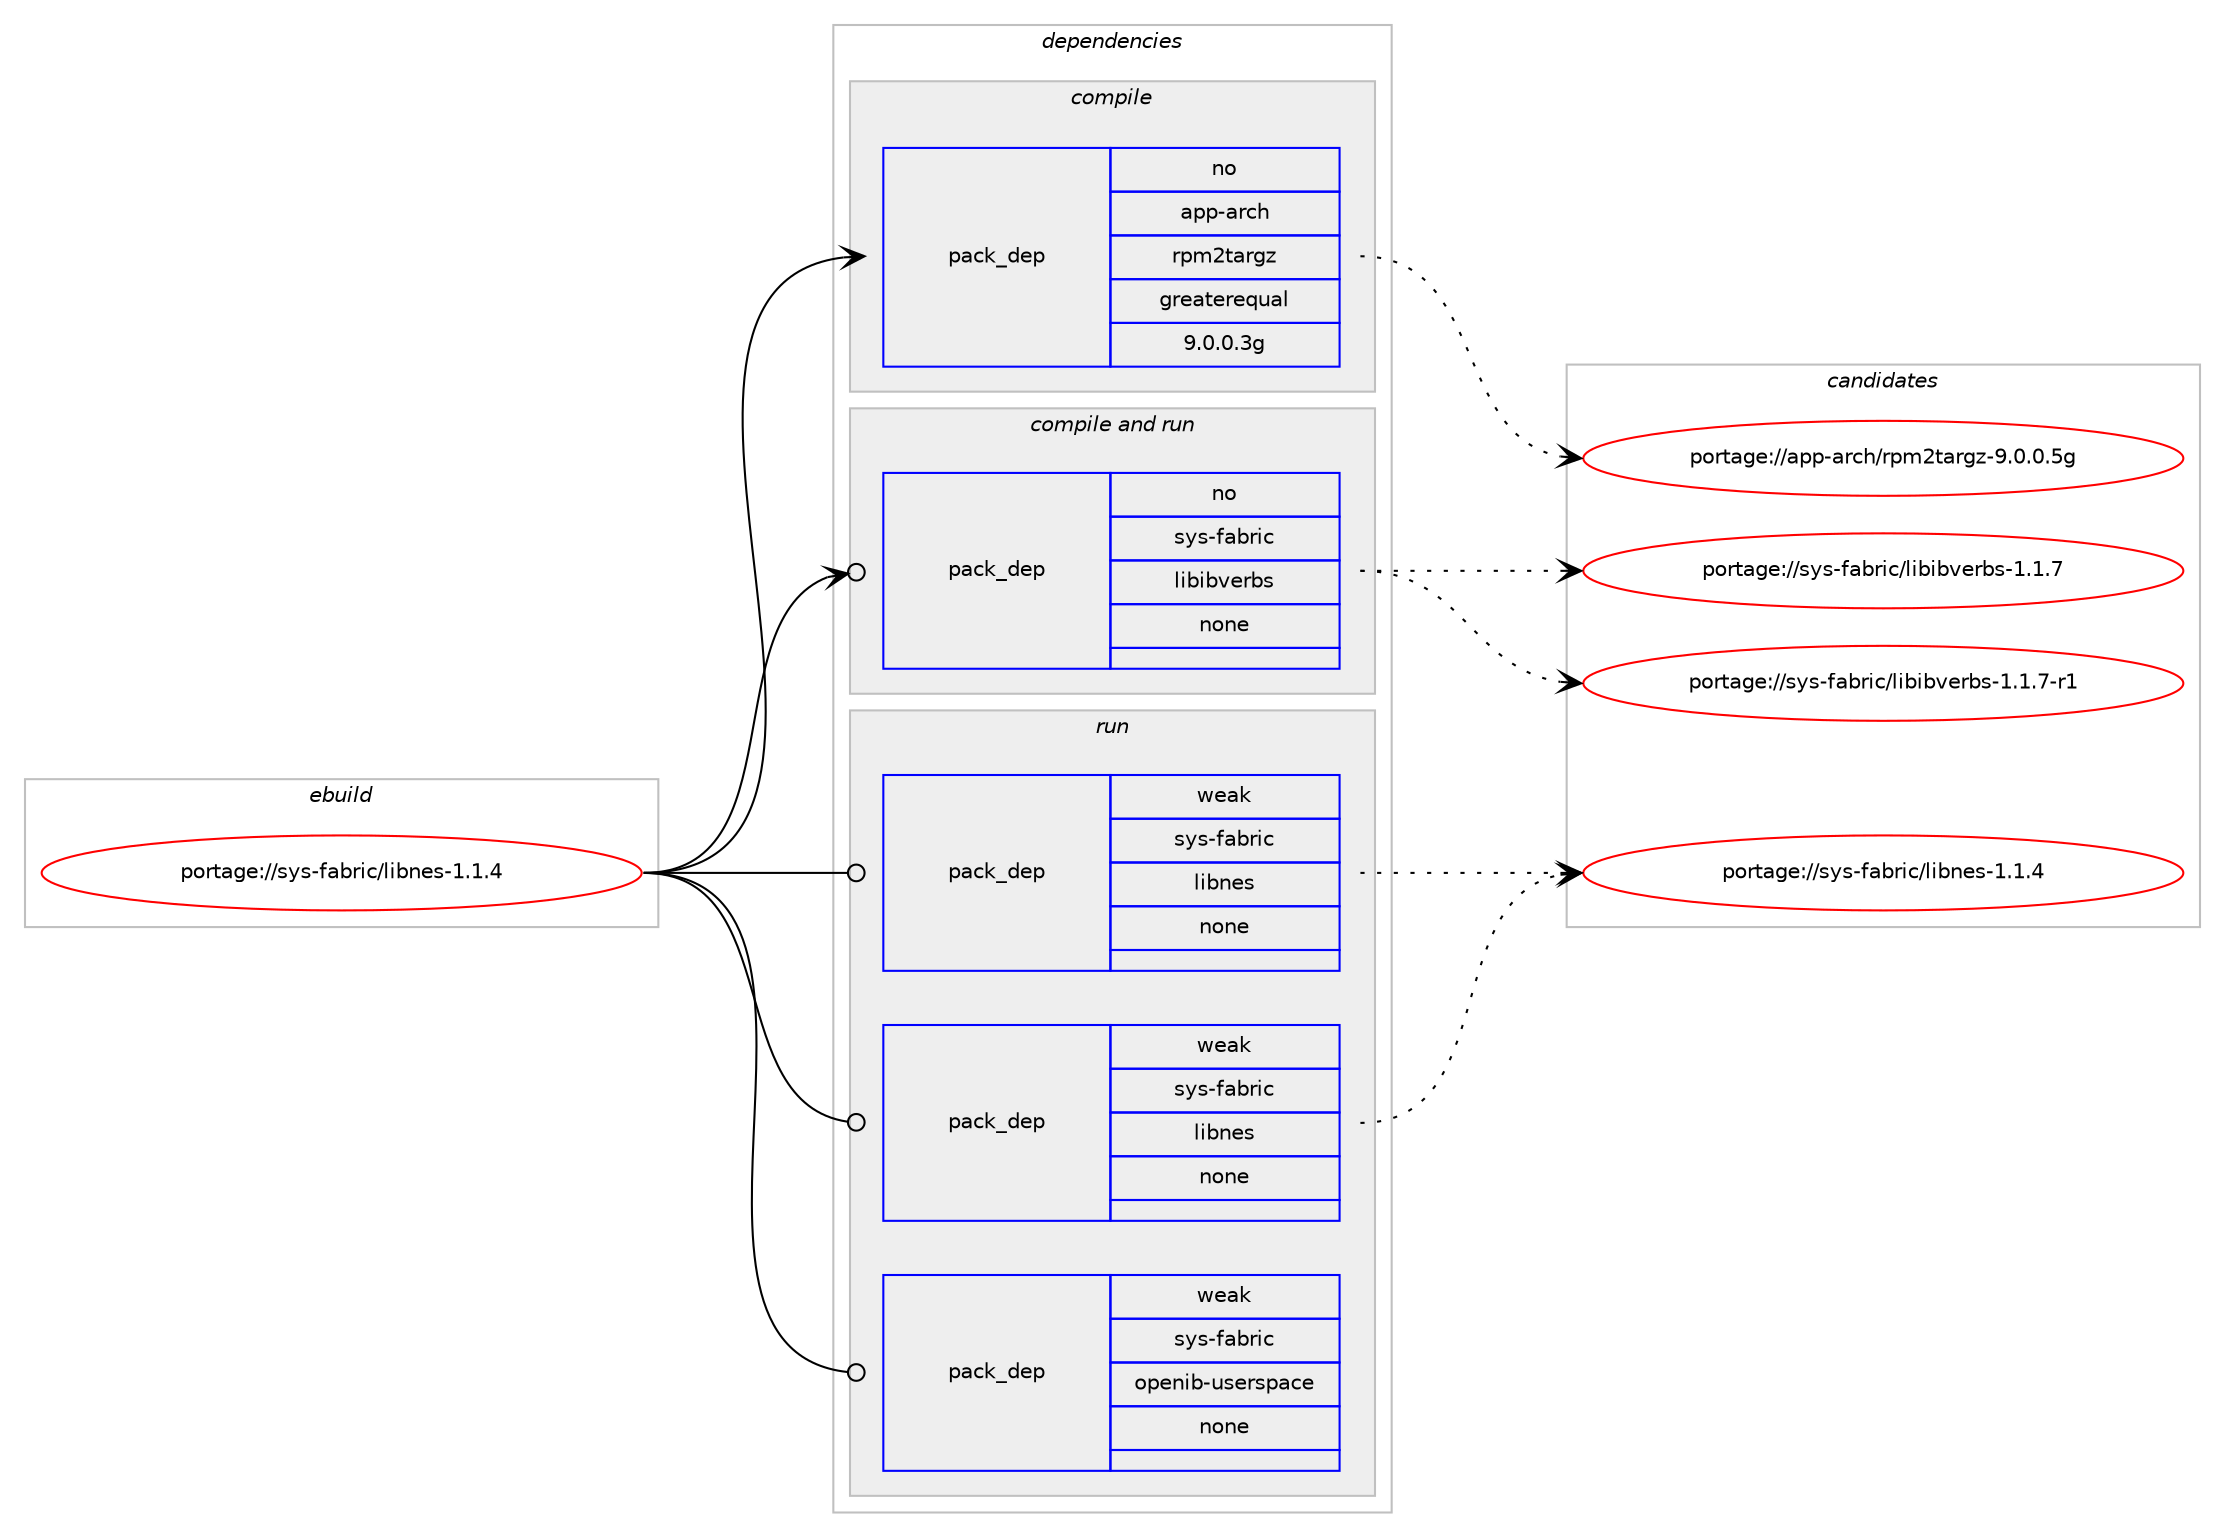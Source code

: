 digraph prolog {

# *************
# Graph options
# *************

newrank=true;
concentrate=true;
compound=true;
graph [rankdir=LR,fontname=Helvetica,fontsize=10,ranksep=1.5];#, ranksep=2.5, nodesep=0.2];
edge  [arrowhead=vee];
node  [fontname=Helvetica,fontsize=10];

# **********
# The ebuild
# **********

subgraph cluster_leftcol {
color=gray;
rank=same;
label=<<i>ebuild</i>>;
id [label="portage://sys-fabric/libnes-1.1.4", color=red, width=4, href="../sys-fabric/libnes-1.1.4.svg"];
}

# ****************
# The dependencies
# ****************

subgraph cluster_midcol {
color=gray;
label=<<i>dependencies</i>>;
subgraph cluster_compile {
fillcolor="#eeeeee";
style=filled;
label=<<i>compile</i>>;
subgraph pack314418 {
dependency424183 [label=<<TABLE BORDER="0" CELLBORDER="1" CELLSPACING="0" CELLPADDING="4" WIDTH="220"><TR><TD ROWSPAN="6" CELLPADDING="30">pack_dep</TD></TR><TR><TD WIDTH="110">no</TD></TR><TR><TD>app-arch</TD></TR><TR><TD>rpm2targz</TD></TR><TR><TD>greaterequal</TD></TR><TR><TD>9.0.0.3g</TD></TR></TABLE>>, shape=none, color=blue];
}
id:e -> dependency424183:w [weight=20,style="solid",arrowhead="vee"];
}
subgraph cluster_compileandrun {
fillcolor="#eeeeee";
style=filled;
label=<<i>compile and run</i>>;
subgraph pack314419 {
dependency424184 [label=<<TABLE BORDER="0" CELLBORDER="1" CELLSPACING="0" CELLPADDING="4" WIDTH="220"><TR><TD ROWSPAN="6" CELLPADDING="30">pack_dep</TD></TR><TR><TD WIDTH="110">no</TD></TR><TR><TD>sys-fabric</TD></TR><TR><TD>libibverbs</TD></TR><TR><TD>none</TD></TR><TR><TD></TD></TR></TABLE>>, shape=none, color=blue];
}
id:e -> dependency424184:w [weight=20,style="solid",arrowhead="odotvee"];
}
subgraph cluster_run {
fillcolor="#eeeeee";
style=filled;
label=<<i>run</i>>;
subgraph pack314420 {
dependency424185 [label=<<TABLE BORDER="0" CELLBORDER="1" CELLSPACING="0" CELLPADDING="4" WIDTH="220"><TR><TD ROWSPAN="6" CELLPADDING="30">pack_dep</TD></TR><TR><TD WIDTH="110">weak</TD></TR><TR><TD>sys-fabric</TD></TR><TR><TD>libnes</TD></TR><TR><TD>none</TD></TR><TR><TD></TD></TR></TABLE>>, shape=none, color=blue];
}
id:e -> dependency424185:w [weight=20,style="solid",arrowhead="odot"];
subgraph pack314421 {
dependency424186 [label=<<TABLE BORDER="0" CELLBORDER="1" CELLSPACING="0" CELLPADDING="4" WIDTH="220"><TR><TD ROWSPAN="6" CELLPADDING="30">pack_dep</TD></TR><TR><TD WIDTH="110">weak</TD></TR><TR><TD>sys-fabric</TD></TR><TR><TD>libnes</TD></TR><TR><TD>none</TD></TR><TR><TD></TD></TR></TABLE>>, shape=none, color=blue];
}
id:e -> dependency424186:w [weight=20,style="solid",arrowhead="odot"];
subgraph pack314422 {
dependency424187 [label=<<TABLE BORDER="0" CELLBORDER="1" CELLSPACING="0" CELLPADDING="4" WIDTH="220"><TR><TD ROWSPAN="6" CELLPADDING="30">pack_dep</TD></TR><TR><TD WIDTH="110">weak</TD></TR><TR><TD>sys-fabric</TD></TR><TR><TD>openib-userspace</TD></TR><TR><TD>none</TD></TR><TR><TD></TD></TR></TABLE>>, shape=none, color=blue];
}
id:e -> dependency424187:w [weight=20,style="solid",arrowhead="odot"];
}
}

# **************
# The candidates
# **************

subgraph cluster_choices {
rank=same;
color=gray;
label=<<i>candidates</i>>;

subgraph choice314418 {
color=black;
nodesep=1;
choiceportage971121124597114991044711411210950116971141031224557464846484653103 [label="portage://app-arch/rpm2targz-9.0.0.5g", color=red, width=4,href="../app-arch/rpm2targz-9.0.0.5g.svg"];
dependency424183:e -> choiceportage971121124597114991044711411210950116971141031224557464846484653103:w [style=dotted,weight="100"];
}
subgraph choice314419 {
color=black;
nodesep=1;
choiceportage1151211154510297981141059947108105981059811810111498115454946494655 [label="portage://sys-fabric/libibverbs-1.1.7", color=red, width=4,href="../sys-fabric/libibverbs-1.1.7.svg"];
choiceportage11512111545102979811410599471081059810598118101114981154549464946554511449 [label="portage://sys-fabric/libibverbs-1.1.7-r1", color=red, width=4,href="../sys-fabric/libibverbs-1.1.7-r1.svg"];
dependency424184:e -> choiceportage1151211154510297981141059947108105981059811810111498115454946494655:w [style=dotted,weight="100"];
dependency424184:e -> choiceportage11512111545102979811410599471081059810598118101114981154549464946554511449:w [style=dotted,weight="100"];
}
subgraph choice314420 {
color=black;
nodesep=1;
choiceportage115121115451029798114105994710810598110101115454946494652 [label="portage://sys-fabric/libnes-1.1.4", color=red, width=4,href="../sys-fabric/libnes-1.1.4.svg"];
dependency424185:e -> choiceportage115121115451029798114105994710810598110101115454946494652:w [style=dotted,weight="100"];
}
subgraph choice314421 {
color=black;
nodesep=1;
choiceportage115121115451029798114105994710810598110101115454946494652 [label="portage://sys-fabric/libnes-1.1.4", color=red, width=4,href="../sys-fabric/libnes-1.1.4.svg"];
dependency424186:e -> choiceportage115121115451029798114105994710810598110101115454946494652:w [style=dotted,weight="100"];
}
subgraph choice314422 {
color=black;
nodesep=1;
}
}

}
